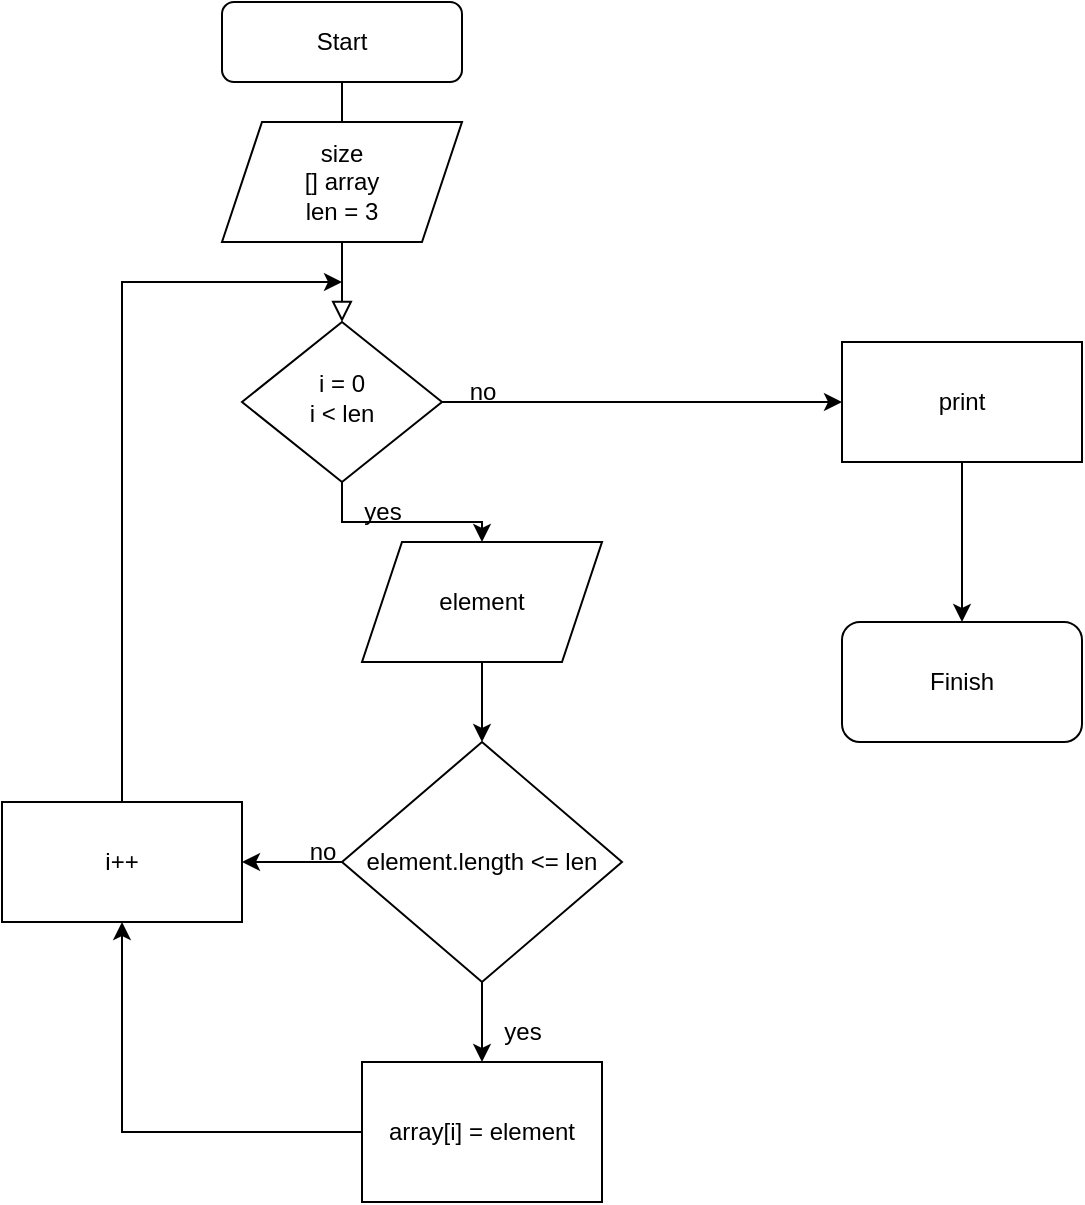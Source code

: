 <mxfile version="20.8.20" type="github">
  <diagram id="C5RBs43oDa-KdzZeNtuy" name="Page-1">
    <mxGraphModel dx="832" dy="455" grid="1" gridSize="10" guides="1" tooltips="1" connect="1" arrows="1" fold="1" page="1" pageScale="1" pageWidth="827" pageHeight="1169" math="0" shadow="0">
      <root>
        <mxCell id="WIyWlLk6GJQsqaUBKTNV-0" />
        <mxCell id="WIyWlLk6GJQsqaUBKTNV-1" parent="WIyWlLk6GJQsqaUBKTNV-0" />
        <mxCell id="WIyWlLk6GJQsqaUBKTNV-2" value="" style="rounded=0;html=1;jettySize=auto;orthogonalLoop=1;fontSize=11;endArrow=block;endFill=0;endSize=8;strokeWidth=1;shadow=0;labelBackgroundColor=none;edgeStyle=orthogonalEdgeStyle;startArrow=none;" parent="WIyWlLk6GJQsqaUBKTNV-1" source="rH_pmfwHuekvQqHlG9nD-1" target="WIyWlLk6GJQsqaUBKTNV-6" edge="1">
          <mxGeometry relative="1" as="geometry" />
        </mxCell>
        <mxCell id="WIyWlLk6GJQsqaUBKTNV-3" value="Start" style="rounded=1;whiteSpace=wrap;html=1;fontSize=12;glass=0;strokeWidth=1;shadow=0;" parent="WIyWlLk6GJQsqaUBKTNV-1" vertex="1">
          <mxGeometry x="120" y="20" width="120" height="40" as="geometry" />
        </mxCell>
        <mxCell id="rH_pmfwHuekvQqHlG9nD-4" value="" style="edgeStyle=orthogonalEdgeStyle;rounded=0;orthogonalLoop=1;jettySize=auto;html=1;" edge="1" parent="WIyWlLk6GJQsqaUBKTNV-1" source="WIyWlLk6GJQsqaUBKTNV-6" target="rH_pmfwHuekvQqHlG9nD-3">
          <mxGeometry relative="1" as="geometry" />
        </mxCell>
        <mxCell id="rH_pmfwHuekvQqHlG9nD-24" style="edgeStyle=orthogonalEdgeStyle;rounded=0;orthogonalLoop=1;jettySize=auto;html=1;entryX=0;entryY=0.5;entryDx=0;entryDy=0;" edge="1" parent="WIyWlLk6GJQsqaUBKTNV-1" source="WIyWlLk6GJQsqaUBKTNV-6" target="rH_pmfwHuekvQqHlG9nD-0">
          <mxGeometry relative="1" as="geometry" />
        </mxCell>
        <mxCell id="WIyWlLk6GJQsqaUBKTNV-6" value="i = 0&lt;br&gt;i &amp;lt; len" style="rhombus;whiteSpace=wrap;html=1;shadow=0;fontFamily=Helvetica;fontSize=12;align=center;strokeWidth=1;spacing=6;spacingTop=-4;" parent="WIyWlLk6GJQsqaUBKTNV-1" vertex="1">
          <mxGeometry x="130" y="180" width="100" height="80" as="geometry" />
        </mxCell>
        <mxCell id="WIyWlLk6GJQsqaUBKTNV-7" value="Plug in lamp" style="rounded=1;whiteSpace=wrap;html=1;fontSize=12;glass=0;strokeWidth=1;shadow=0;" parent="WIyWlLk6GJQsqaUBKTNV-1" vertex="1">
          <mxGeometry x="430" y="200" width="120" height="40" as="geometry" />
        </mxCell>
        <mxCell id="rH_pmfwHuekvQqHlG9nD-28" value="" style="edgeStyle=orthogonalEdgeStyle;rounded=0;orthogonalLoop=1;jettySize=auto;html=1;" edge="1" parent="WIyWlLk6GJQsqaUBKTNV-1" source="rH_pmfwHuekvQqHlG9nD-0" target="rH_pmfwHuekvQqHlG9nD-27">
          <mxGeometry relative="1" as="geometry" />
        </mxCell>
        <mxCell id="rH_pmfwHuekvQqHlG9nD-0" value="print" style="rounded=0;whiteSpace=wrap;html=1;" vertex="1" parent="WIyWlLk6GJQsqaUBKTNV-1">
          <mxGeometry x="430" y="190" width="120" height="60" as="geometry" />
        </mxCell>
        <mxCell id="rH_pmfwHuekvQqHlG9nD-2" value="" style="rounded=0;html=1;jettySize=auto;orthogonalLoop=1;fontSize=11;endArrow=none;endFill=0;endSize=8;strokeWidth=1;shadow=0;labelBackgroundColor=none;edgeStyle=orthogonalEdgeStyle;" edge="1" parent="WIyWlLk6GJQsqaUBKTNV-1" source="WIyWlLk6GJQsqaUBKTNV-3" target="rH_pmfwHuekvQqHlG9nD-1">
          <mxGeometry relative="1" as="geometry">
            <mxPoint x="180" y="60" as="sourcePoint" />
            <mxPoint x="180" y="180" as="targetPoint" />
          </mxGeometry>
        </mxCell>
        <mxCell id="rH_pmfwHuekvQqHlG9nD-1" value="size&lt;br style=&quot;border-color: var(--border-color);&quot;&gt;[] array&lt;br style=&quot;border-color: var(--border-color);&quot;&gt;len = 3" style="shape=parallelogram;perimeter=parallelogramPerimeter;whiteSpace=wrap;html=1;fixedSize=1;" vertex="1" parent="WIyWlLk6GJQsqaUBKTNV-1">
          <mxGeometry x="120" y="80" width="120" height="60" as="geometry" />
        </mxCell>
        <mxCell id="rH_pmfwHuekvQqHlG9nD-6" value="" style="edgeStyle=orthogonalEdgeStyle;rounded=0;orthogonalLoop=1;jettySize=auto;html=1;" edge="1" parent="WIyWlLk6GJQsqaUBKTNV-1" source="rH_pmfwHuekvQqHlG9nD-3" target="rH_pmfwHuekvQqHlG9nD-5">
          <mxGeometry relative="1" as="geometry" />
        </mxCell>
        <mxCell id="rH_pmfwHuekvQqHlG9nD-3" value="element" style="shape=parallelogram;perimeter=parallelogramPerimeter;whiteSpace=wrap;html=1;fixedSize=1;" vertex="1" parent="WIyWlLk6GJQsqaUBKTNV-1">
          <mxGeometry x="190" y="290" width="120" height="60" as="geometry" />
        </mxCell>
        <mxCell id="rH_pmfwHuekvQqHlG9nD-8" value="" style="edgeStyle=orthogonalEdgeStyle;rounded=0;orthogonalLoop=1;jettySize=auto;html=1;" edge="1" parent="WIyWlLk6GJQsqaUBKTNV-1" source="rH_pmfwHuekvQqHlG9nD-5" target="rH_pmfwHuekvQqHlG9nD-7">
          <mxGeometry relative="1" as="geometry" />
        </mxCell>
        <mxCell id="rH_pmfwHuekvQqHlG9nD-12" value="" style="edgeStyle=orthogonalEdgeStyle;rounded=0;orthogonalLoop=1;jettySize=auto;html=1;" edge="1" parent="WIyWlLk6GJQsqaUBKTNV-1" source="rH_pmfwHuekvQqHlG9nD-5" target="rH_pmfwHuekvQqHlG9nD-10">
          <mxGeometry relative="1" as="geometry" />
        </mxCell>
        <mxCell id="rH_pmfwHuekvQqHlG9nD-5" value="element.length &amp;lt;= len" style="rhombus;whiteSpace=wrap;html=1;" vertex="1" parent="WIyWlLk6GJQsqaUBKTNV-1">
          <mxGeometry x="180" y="390" width="140" height="120" as="geometry" />
        </mxCell>
        <mxCell id="rH_pmfwHuekvQqHlG9nD-11" style="edgeStyle=orthogonalEdgeStyle;rounded=0;orthogonalLoop=1;jettySize=auto;html=1;entryX=0.5;entryY=1;entryDx=0;entryDy=0;" edge="1" parent="WIyWlLk6GJQsqaUBKTNV-1" source="rH_pmfwHuekvQqHlG9nD-7" target="rH_pmfwHuekvQqHlG9nD-10">
          <mxGeometry relative="1" as="geometry" />
        </mxCell>
        <mxCell id="rH_pmfwHuekvQqHlG9nD-7" value="array[i] = element" style="rounded=0;whiteSpace=wrap;html=1;" vertex="1" parent="WIyWlLk6GJQsqaUBKTNV-1">
          <mxGeometry x="190" y="550" width="120" height="70" as="geometry" />
        </mxCell>
        <mxCell id="rH_pmfwHuekvQqHlG9nD-9" value="yes" style="text;html=1;align=center;verticalAlign=middle;resizable=0;points=[];autosize=1;strokeColor=none;fillColor=none;" vertex="1" parent="WIyWlLk6GJQsqaUBKTNV-1">
          <mxGeometry x="250" y="520" width="40" height="30" as="geometry" />
        </mxCell>
        <mxCell id="rH_pmfwHuekvQqHlG9nD-26" style="edgeStyle=orthogonalEdgeStyle;rounded=0;orthogonalLoop=1;jettySize=auto;html=1;" edge="1" parent="WIyWlLk6GJQsqaUBKTNV-1" source="rH_pmfwHuekvQqHlG9nD-10">
          <mxGeometry relative="1" as="geometry">
            <mxPoint x="180" y="160" as="targetPoint" />
            <Array as="points">
              <mxPoint x="70" y="160" />
            </Array>
          </mxGeometry>
        </mxCell>
        <mxCell id="rH_pmfwHuekvQqHlG9nD-10" value="i++" style="rounded=0;whiteSpace=wrap;html=1;" vertex="1" parent="WIyWlLk6GJQsqaUBKTNV-1">
          <mxGeometry x="10" y="420" width="120" height="60" as="geometry" />
        </mxCell>
        <mxCell id="rH_pmfwHuekvQqHlG9nD-19" value="yes" style="text;html=1;align=center;verticalAlign=middle;resizable=0;points=[];autosize=1;strokeColor=none;fillColor=none;" vertex="1" parent="WIyWlLk6GJQsqaUBKTNV-1">
          <mxGeometry x="180" y="260" width="40" height="30" as="geometry" />
        </mxCell>
        <mxCell id="rH_pmfwHuekvQqHlG9nD-20" value="no" style="text;html=1;align=center;verticalAlign=middle;resizable=0;points=[];autosize=1;strokeColor=none;fillColor=none;" vertex="1" parent="WIyWlLk6GJQsqaUBKTNV-1">
          <mxGeometry x="150" y="430" width="40" height="30" as="geometry" />
        </mxCell>
        <mxCell id="rH_pmfwHuekvQqHlG9nD-22" value="no" style="text;html=1;align=center;verticalAlign=middle;resizable=0;points=[];autosize=1;strokeColor=none;fillColor=none;" vertex="1" parent="WIyWlLk6GJQsqaUBKTNV-1">
          <mxGeometry x="230" y="200" width="40" height="30" as="geometry" />
        </mxCell>
        <mxCell id="rH_pmfwHuekvQqHlG9nD-27" value="Finish" style="rounded=1;whiteSpace=wrap;html=1;" vertex="1" parent="WIyWlLk6GJQsqaUBKTNV-1">
          <mxGeometry x="430" y="330" width="120" height="60" as="geometry" />
        </mxCell>
      </root>
    </mxGraphModel>
  </diagram>
</mxfile>
